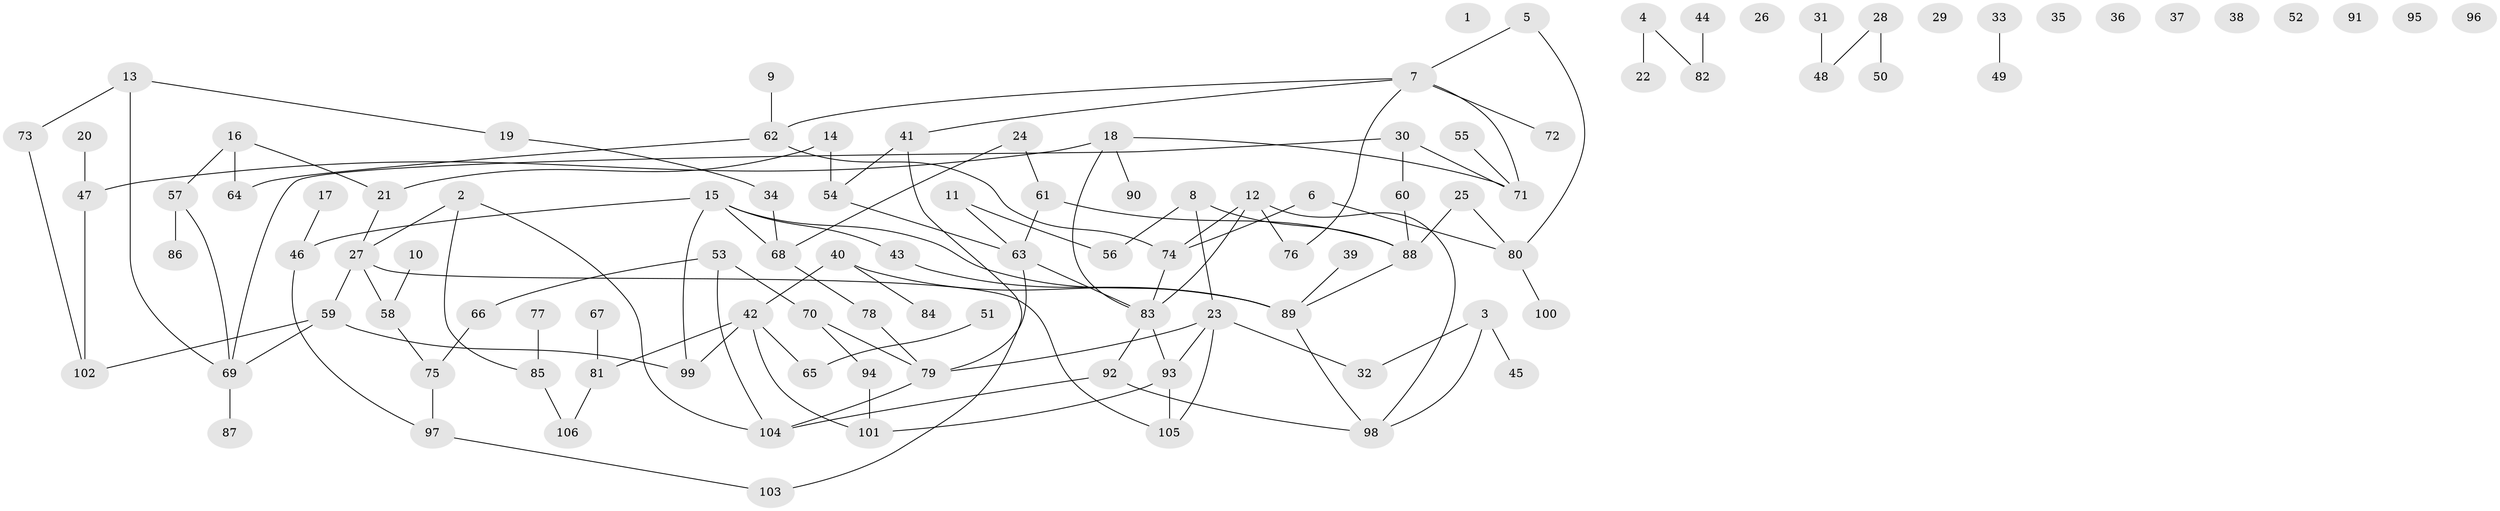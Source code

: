 // coarse degree distribution, {0: 0.16, 3: 0.18666666666666668, 1: 0.22666666666666666, 4: 0.06666666666666667, 2: 0.14666666666666667, 6: 0.09333333333333334, 5: 0.12}
// Generated by graph-tools (version 1.1) at 2025/41/03/06/25 10:41:20]
// undirected, 106 vertices, 126 edges
graph export_dot {
graph [start="1"]
  node [color=gray90,style=filled];
  1;
  2;
  3;
  4;
  5;
  6;
  7;
  8;
  9;
  10;
  11;
  12;
  13;
  14;
  15;
  16;
  17;
  18;
  19;
  20;
  21;
  22;
  23;
  24;
  25;
  26;
  27;
  28;
  29;
  30;
  31;
  32;
  33;
  34;
  35;
  36;
  37;
  38;
  39;
  40;
  41;
  42;
  43;
  44;
  45;
  46;
  47;
  48;
  49;
  50;
  51;
  52;
  53;
  54;
  55;
  56;
  57;
  58;
  59;
  60;
  61;
  62;
  63;
  64;
  65;
  66;
  67;
  68;
  69;
  70;
  71;
  72;
  73;
  74;
  75;
  76;
  77;
  78;
  79;
  80;
  81;
  82;
  83;
  84;
  85;
  86;
  87;
  88;
  89;
  90;
  91;
  92;
  93;
  94;
  95;
  96;
  97;
  98;
  99;
  100;
  101;
  102;
  103;
  104;
  105;
  106;
  2 -- 27;
  2 -- 85;
  2 -- 104;
  3 -- 32;
  3 -- 45;
  3 -- 98;
  4 -- 22;
  4 -- 82;
  5 -- 7;
  5 -- 80;
  6 -- 74;
  6 -- 80;
  7 -- 41;
  7 -- 62;
  7 -- 71;
  7 -- 72;
  7 -- 76;
  8 -- 23;
  8 -- 56;
  8 -- 88;
  9 -- 62;
  10 -- 58;
  11 -- 56;
  11 -- 63;
  12 -- 74;
  12 -- 76;
  12 -- 83;
  12 -- 98;
  13 -- 19;
  13 -- 69;
  13 -- 73;
  14 -- 21;
  14 -- 54;
  15 -- 43;
  15 -- 46;
  15 -- 68;
  15 -- 89;
  15 -- 99;
  16 -- 21;
  16 -- 57;
  16 -- 64;
  17 -- 46;
  18 -- 47;
  18 -- 71;
  18 -- 83;
  18 -- 90;
  19 -- 34;
  20 -- 47;
  21 -- 27;
  23 -- 32;
  23 -- 79;
  23 -- 93;
  23 -- 105;
  24 -- 61;
  24 -- 68;
  25 -- 80;
  25 -- 88;
  27 -- 58;
  27 -- 59;
  27 -- 105;
  28 -- 48;
  28 -- 50;
  30 -- 60;
  30 -- 69;
  30 -- 71;
  31 -- 48;
  33 -- 49;
  34 -- 68;
  39 -- 89;
  40 -- 42;
  40 -- 84;
  40 -- 89;
  41 -- 54;
  41 -- 103;
  42 -- 65;
  42 -- 81;
  42 -- 99;
  42 -- 101;
  43 -- 89;
  44 -- 82;
  46 -- 97;
  47 -- 102;
  51 -- 65;
  53 -- 66;
  53 -- 70;
  53 -- 104;
  54 -- 63;
  55 -- 71;
  57 -- 69;
  57 -- 86;
  58 -- 75;
  59 -- 69;
  59 -- 99;
  59 -- 102;
  60 -- 88;
  61 -- 63;
  61 -- 88;
  62 -- 64;
  62 -- 74;
  63 -- 79;
  63 -- 83;
  66 -- 75;
  67 -- 81;
  68 -- 78;
  69 -- 87;
  70 -- 79;
  70 -- 94;
  73 -- 102;
  74 -- 83;
  75 -- 97;
  77 -- 85;
  78 -- 79;
  79 -- 104;
  80 -- 100;
  81 -- 106;
  83 -- 92;
  83 -- 93;
  85 -- 106;
  88 -- 89;
  89 -- 98;
  92 -- 98;
  92 -- 104;
  93 -- 101;
  93 -- 105;
  94 -- 101;
  97 -- 103;
}
